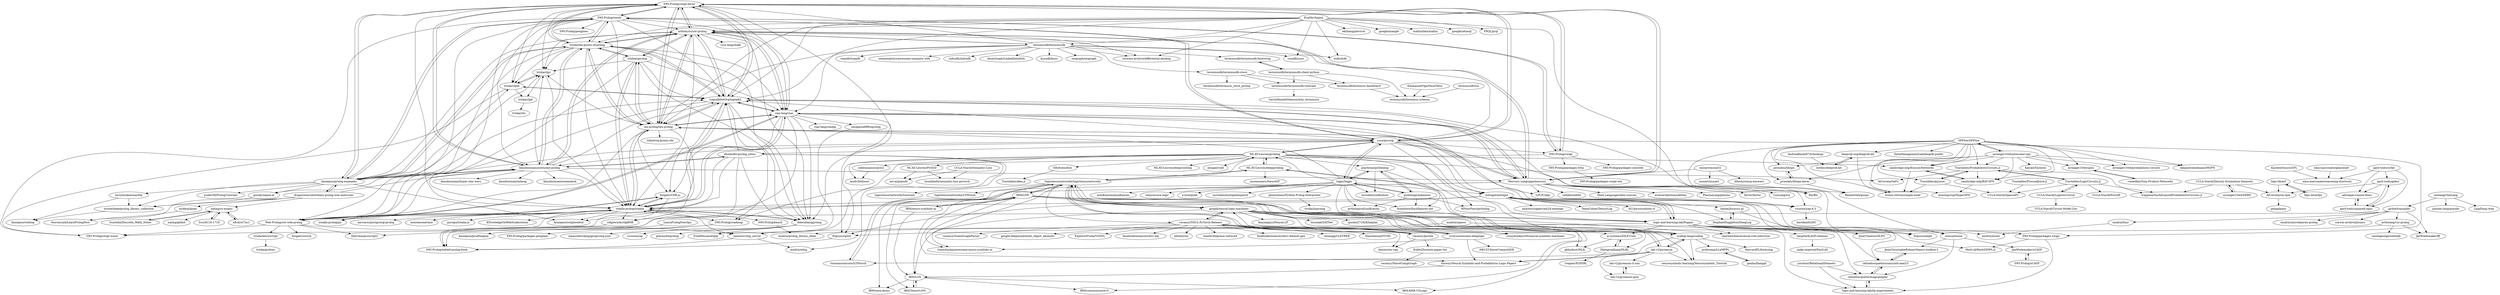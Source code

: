 digraph G {
"SWI-Prolog/swipl-devel" -> "SWI-Prolog/swish"
"SWI-Prolog/swipl-devel" -> "mthom/scryer-prolog"
"SWI-Prolog/swipl-devel" -> "SWI-Prolog/swipl"
"SWI-Prolog/swipl-devel" -> "triska/the-power-of-prolog"
"SWI-Prolog/swipl-devel" -> "LogtalkDotOrg/logtalk3"
"SWI-Prolog/swipl-devel" -> "ciao-lang/ciao"
"SWI-Prolog/swipl-devel" -> "triska/clpfd"
"SWI-Prolog/swipl-devel" -> "klaudiosinani/awesome-prolog"
"SWI-Prolog/swipl-devel" -> "tau-prolog/tau-prolog"
"SWI-Prolog/swipl-devel" -> "yuce/pyswip"
"SWI-Prolog/swipl-devel" -> "trealla-prolog/trealla"
"SWI-Prolog/swipl-devel" -> "Mercury-Language/mercury"
"SWI-Prolog/swipl-devel" -> "didoudiaz/gprolog"
"SWI-Prolog/swipl-devel" -> "triska/clpz"
"SWI-Prolog/swipl-devel" -> "Anniepoo/prolog-examples"
"terminusdb/terminusdb" -> "mthom/scryer-prolog"
"terminusdb/terminusdb" -> "oxigraph/oxigraph" ["e"=1]
"terminusdb/terminusdb" -> "terminusdb/terminusdb-store"
"terminusdb/terminusdb" -> "typedb/typedb" ["e"=1]
"terminusdb/terminusdb" -> "cozodb/cozo" ["e"=1]
"terminusdb/terminusdb" -> "semantalytics/awesome-semantic-web" ["e"=1]
"terminusdb/terminusdb" -> "xtdb/xtdb" ["e"=1]
"terminusdb/terminusdb" -> "SWI-Prolog/swipl-devel"
"terminusdb/terminusdb" -> "indradb/indradb" ["e"=1]
"terminusdb/terminusdb" -> "tau-prolog/tau-prolog"
"terminusdb/terminusdb" -> "vmware-archive/differential-datalog" ["e"=1]
"terminusdb/terminusdb" -> "AtomGraph/LinkedDataHub" ["e"=1]
"terminusdb/terminusdb" -> "terminusdb/terminusdb-bootstrap"
"terminusdb/terminusdb" -> "LogtalkDotOrg/logtalk3"
"terminusdb/terminusdb" -> "kuzudb/kuzu" ["e"=1]
"photonlines/Python-Prolog-Interpreter" -> "triska/lisprolog"
"tau-prolog/tau-prolog" -> "trealla-prolog/trealla"
"tau-prolog/tau-prolog" -> "mthom/scryer-prolog"
"tau-prolog/tau-prolog" -> "LogtalkDotOrg/logtalk3"
"tau-prolog/tau-prolog" -> "triska/the-power-of-prolog"
"tau-prolog/tau-prolog" -> "ciao-lang/ciao"
"tau-prolog/tau-prolog" -> "Web-Prolog/swi-web-prolog"
"tau-prolog/tau-prolog" -> "fnogatz/CHR.js"
"tau-prolog/tau-prolog" -> "ichiban/prolog"
"tau-prolog/tau-prolog" -> "SWI-Prolog/swipl-devel"
"tau-prolog/tau-prolog" -> "Mercury-Language/mercury"
"tau-prolog/tau-prolog" -> "yuce/pyswip"
"tau-prolog/tau-prolog" -> "toblotron/praxis-ide"
"tau-prolog/tau-prolog" -> "triska/clpz"
"tau-prolog/tau-prolog" -> "ridgeworks/clpBNR"
"vscosta/yap-6.3" -> "davidenitti/DC"
"logictensornetworks/logictensornetworks" -> "tommasocarraro/LTNtorch"
"logictensornetworks/logictensornetworks" -> "ML-KULeuven/deepproblog"
"logictensornetworks/logictensornetworks" -> "logictensornetworks/tutorials"
"logictensornetworks/logictensornetworks" -> "ccclyu/awesome-deeplogic"
"logictensornetworks/logictensornetworks" -> "google/neural-logic-machines"
"logictensornetworks/logictensornetworks" -> "lab-v2/pyreason"
"logictensornetworks/logictensornetworks" -> "traincheckai/awesome-neuro-symbolic-ai"
"logictensornetworks/logictensornetworks" -> "vacancy/NSCL-PyTorch-Release"
"logictensornetworks/logictensornetworks" -> "logictensornetworks/LTNtorch"
"logictensornetworks/logictensornetworks" -> "neurosymbolic-learning/Neurosymbolic_Tutorial"
"logictensornetworks/logictensornetworks" -> "IBM/LNN"
"logictensornetworks/logictensornetworks" -> "ML-KULeuven/problog"
"vacancy/NSCL-PyTorch-Release" -> "kexinyi/ns-vqa" ["e"=1]
"vacancy/NSCL-PyTorch-Release" -> "google/neural-logic-machines"
"vacancy/NSCL-PyTorch-Release" -> "vacancy/Jacinle"
"vacancy/NSCL-PyTorch-Release" -> "ccclyu/awesome-deeplogic"
"vacancy/NSCL-PyTorch-Release" -> "stanfordnlp/mac-network" ["e"=1]
"vacancy/NSCL-PyTorch-Release" -> "crazydonkey200/neural-symbolic-machines" ["e"=1]
"vacancy/NSCL-PyTorch-Release" -> "facebookresearch/clevr-dataset-gen" ["e"=1]
"vacancy/NSCL-PyTorch-Release" -> "chuangg/CLEVRER" ["e"=1]
"vacancy/NSCL-PyTorch-Release" -> "Glaciohound/VCML"
"vacancy/NSCL-PyTorch-Release" -> "vacancy/SceneGraphParser" ["e"=1]
"vacancy/NSCL-PyTorch-Release" -> "google-deepmind/multi_object_datasets" ["e"=1]
"vacancy/NSCL-PyTorch-Release" -> "ExplorerFreda/VGNSL"
"vacancy/NSCL-PyTorch-Release" -> "facebookresearch/clevr-iep" ["e"=1]
"vacancy/NSCL-PyTorch-Release" -> "ellisk42/ec" ["e"=1]
"vacancy/NSCL-PyTorch-Release" -> "scallop-lang/scallop"
"yuce/pyswip" -> "logic-and-learning-lab/Popper"
"yuce/pyswip" -> "MNoorFawi/pytholog"
"yuce/pyswip" -> "logpy/logpy"
"yuce/pyswip" -> "SWI-Prolog/swipl-devel"
"yuce/pyswip" -> "metagol/metagol"
"yuce/pyswip" -> "tau-prolog/tau-prolog"
"yuce/pyswip" -> "friguzzi/aleph"
"yuce/pyswip" -> "ML-KULeuven/problog"
"yuce/pyswip" -> "SWI-Prolog/packages-swipy"
"yuce/pyswip" -> "LogtalkDotOrg/logtalk3"
"yuce/pyswip" -> "mthom/scryer-prolog"
"yuce/pyswip" -> "klaudiosinani/awesome-prolog"
"yuce/pyswip" -> "SWI-Prolog/swish"
"yuce/pyswip" -> "SWI-Prolog/swipl"
"yuce/pyswip" -> "dtonhofer/prolog_notes"
"stassa/louise" -> "JanWielemaker/sCASP"
"stassa/louise" -> "JeanChristopheRohner/theory-toolbox-2"
"stassa/louise" -> "celinehocquette/magicpopper"
"SWI-Prolog/swipl" -> "SWI-Prolog/swipl-devel"
"SWI-Prolog/swipl" -> "SWI-Prolog/swish"
"SWI-Prolog/swipl" -> "SWI-Prolog/packages-http"
"SWI-Prolog/swipl" -> "SWI-Prolog/packages-semweb"
"SWI-Prolog/swipl" -> "SWI-Prolog/roadmap"
"pythological/kanren" -> "pythological/unification"
"pythological/kanren" -> "logpy/logpy"
"pythological/kanren" -> "brandonwillard/kanren-old"
"pythological/kanren" -> "pcarbonn/pyDatalog"
"pythological/kanren" -> "MNoorFawi/pytholog"
"gooofy/zamia-ai" -> "wouterbeek/prolog_library_collection"
"klaudiosinani/awesome-prolog" -> "triska/the-power-of-prolog"
"klaudiosinani/awesome-prolog" -> "gooofy/zamia-ai"
"klaudiosinani/awesome-prolog" -> "dtonhofer/prolog_notes"
"klaudiosinani/awesome-prolog" -> "triska/clpz"
"klaudiosinani/awesome-prolog" -> "mthom/scryer-prolog"
"klaudiosinani/awesome-prolog" -> "Anniepoo/prolog-examples"
"klaudiosinani/awesome-prolog" -> "klaudiosinani/hyper-star-wars" ["e"=1]
"klaudiosinani/awesome-prolog" -> "trealla-prolog/trealla"
"klaudiosinani/awesome-prolog" -> "SWI-Prolog/swipl-devel"
"klaudiosinani/awesome-prolog" -> "Web-Prolog/swi-web-prolog"
"klaudiosinani/awesome-prolog" -> "LogtalkDotOrg/logtalk3"
"klaudiosinani/awesome-prolog" -> "klaudiosinani/mheap" ["e"=1]
"klaudiosinani/awesome-prolog" -> "Mercury-Language/mercury"
"klaudiosinani/awesome-prolog" -> "klaudiosinani/oceandock" ["e"=1]
"ML-KULeuven/problog" -> "ML-KULeuven/deepproblog"
"ML-KULeuven/problog" -> "ML-KULeuven/PySDD"
"ML-KULeuven/problog" -> "sebdumancic/pylo2"
"ML-KULeuven/problog" -> "neuppl/rsdd"
"ML-KULeuven/problog" -> "SHoltzen/dice"
"ML-KULeuven/problog" -> "AlCorreia/GeFs"
"ML-KULeuven/problog" -> "logic-and-learning-lab/Popper"
"ML-KULeuven/problog" -> "friguzzi/cplint"
"ML-KULeuven/problog" -> "yuce/pyswip"
"ML-KULeuven/problog" -> "scallop-lang/scallop"
"ML-KULeuven/problog" -> "metagol/metagol"
"ML-KULeuven/problog" -> "laudv/bitboost"
"ML-KULeuven/problog" -> "ML-KULeuven/deepstochlog"
"ML-KULeuven/problog" -> "cambridge-mlg/EinsumNetworks"
"ML-KULeuven/problog" -> "pcarbonn/pyDatalog"
"SPFlow/SPFlow" -> "arranger1044/awesome-spn"
"SPFlow/SPFlow" -> "cambridge-mlg/RAT-SPN"
"SPFlow/SPFlow" -> "cambridge-mlg/EinsumNetworks"
"SPFlow/SPFlow" -> "pronobis/libspn"
"SPFlow/SPFlow" -> "pronobis/libspn-keras"
"SPFlow/SPFlow" -> "braun-steven/simple-einet"
"SPFlow/SPFlow" -> "alejandromolinaml/MSPN"
"SPFlow/SPFlow" -> "deeprob-org/deeprob-kit"
"SPFlow/SPFlow" -> "RenatoGeh/gospn"
"SPFlow/SPFlow" -> "Tractables/ProbabilisticCircuits.jl"
"SPFlow/SPFlow" -> "DataManagementLab/deepdb-public" ["e"=1]
"SPFlow/SPFlow" -> "ermongroup/HyperSPN"
"SPFlow/SPFlow" -> "Tractables/pyjuice"
"SPFlow/SPFlow" -> "arranger1044/spyn"
"SPFlow/SPFlow" -> "arranger1044/probabilistic-circuits"
"arthwang/vsc-prolog" -> "jamesnvc/lsp_server"
"arthwang/vsc-prolog" -> "sandogeorge/webtalk"
"arthwang/vsc-prolog" -> "JanWielemaker/ffi"
"ridgeworks/clpBNR" -> "SWI-Prolog/tabled-prolog-book"
"jamesnvc/lsp_server" -> "mndrix/edcg"
"jamesnvc/lsp_server" -> "SWI-Prolog/tabled-prolog-book"
"google/neural-logic-machines" -> "vacancy/NSCL-PyTorch-Release"
"google/neural-logic-machines" -> "ZhengyaoJiang/NLRL"
"google/neural-logic-machines" -> "ai-systems/DILP-Core"
"google/neural-logic-machines" -> "fanyangxyz/Neural-LP" ["e"=1]
"google/neural-logic-machines" -> "IBM/LOA"
"google/neural-logic-machines" -> "vacancy/Jacinle"
"google/neural-logic-machines" -> "crazydonkey200/neural-symbolic-machines" ["e"=1]
"google/neural-logic-machines" -> "claireaoi/hierarchical-rule-induction"
"google/neural-logic-machines" -> "logic-and-learning-lab/Popper"
"google/neural-logic-machines" -> "gblackout/NLIL"
"google/neural-logic-machines" -> "locuslab/SATNet" ["e"=1]
"google/neural-logic-machines" -> "guicho271828/latplan" ["e"=1]
"google/neural-logic-machines" -> "logictensornetworks/logictensornetworks"
"ai-systems/DILP-Core" -> "ZhengyaoJiang/NLRL"
"ai-systems/DILP-Core" -> "gblackout/NLIL"
"ZhengyaoJiang/NLRL" -> "ai-systems/DILP-Core"
"ZhengyaoJiang/NLRL" -> "ivegner/PyDSRL"
"sasagawa888/nprolog" -> "FredMesnard/lptp"
"vacancy/Jacinle" -> "vacancy/NSCL-PyTorch-Release"
"vacancy/Jacinle" -> "kexinyi/ns-vqa" ["e"=1]
"vacancy/Jacinle" -> "KiddoZhu/auto-paper-list"
"terminusdb/terminusdb-store" -> "terminusdb/terminus_store_prolog"
"terminusdb/terminusdb-store" -> "terminusdb/terminusdb-tutorials"
"terminusdb/terminusdb-store" -> "terminusdb/terminus-dashboard"
"cambridge-mlg/RAT-SPN" -> "cambridge-mlg/EinsumNetworks"
"cambridge-mlg/RAT-SPN" -> "ermongroup/HyperSPN"
"SWI-Prolog/packages-http" -> "SWI-Prolog/packages-swipl-win"
"frcs/4C16-1718" -> "nating/cs-exams"
"Web-Prolog/swi-web-prolog" -> "fnogatz/CHR.js"
"Web-Prolog/swi-web-prolog" -> "thetrime/proscript2"
"Web-Prolog/swi-web-prolog" -> "SWI-Prolog/swipl-wasm"
"Web-Prolog/swi-web-prolog" -> "trealla-prolog/trealla"
"Web-Prolog/swi-web-prolog" -> "jamesnvc/lsp_server"
"Web-Prolog/swi-web-prolog" -> "triska/letswicrypt"
"Web-Prolog/swi-web-prolog" -> "fnogatz/swivm"
"Web-Prolog/swi-web-prolog" -> "ciao-lang/ciao"
"ML-KULeuven/PySDD" -> "lucadiliello/semantic-loss-pytorch"
"ML-KULeuven/PySDD" -> "art-ai/pypsdd"
"UCLA-StarAI/Semantic-Loss" -> "lucadiliello/semantic-loss-pytorch"
"UCLA-StarAI/Semantic-Loss" -> "art-ai/pypsdd"
"UCLA-StarAI/LogisticCircuit" -> "Tractables/LogicCircuits.jl"
"UCLA-StarAI/LogisticCircuit" -> "UCLA-StarAI/Circuit-Model-Zoo"
"SWI-Prolog/bench" -> "mndrix/prolog_library_ideas"
"terminusdb/terminus-dashboard" -> "terminusdb/terminus-schema"
"sftcd/cs7ns1" -> "nating/cs-exams"
"ccclyu/awesome-deeplogic" -> "vacancy/NSCL-PyTorch-Release"
"ccclyu/awesome-deeplogic" -> "logictensornetworks/logictensornetworks"
"ccclyu/awesome-deeplogic" -> "traincheckai/awesome-neuro-symbolic-ai"
"ccclyu/awesome-deeplogic" -> "thuwzy/Neural-Symbolic-and-Probabilistic-Logic-Papers"
"ccclyu/awesome-deeplogic" -> "google/neural-logic-machines"
"ccclyu/awesome-deeplogic" -> "HKUST-KnowComp/ASER" ["e"=1]
"sebdumancic/pylo2" -> "laudv/bitboost"
"dtonhofer/prolog_notes" -> "trealla-prolog/trealla"
"dtonhofer/prolog_notes" -> "ridgeworks/clpBNR"
"dtonhofer/prolog_notes" -> "jamesnvc/lsp_server"
"dtonhofer/prolog_notes" -> "klaudiosinani/awesome-prolog"
"dtonhofer/prolog_notes" -> "didoudiaz/gprolog"
"dtonhofer/prolog_notes" -> "Anniepoo/swiplwebtut"
"dtonhofer/prolog_notes" -> "LogtalkDotOrg/logtalk3"
"dtonhofer/prolog_notes" -> "mndrix/edcg"
"vseledkin/Sum-Product-Networks" -> "arranger1044/spyn"
"joschout/RelationalDatasets" -> "logic-and-learning-lab/ilp-experiments"
"joschout/RelationalDatasets" -> "celinehocquette/magicpopper"
"trealla-prolog/trealla" -> "didoudiaz/gprolog"
"trealla-prolog/trealla" -> "ridgeworks/clpBNR"
"trealla-prolog/trealla" -> "aarroyoc/postgresql-prolog"
"trealla-prolog/trealla" -> "SWI-Prolog/bench"
"trealla-prolog/trealla" -> "fnogatz/CHR.js"
"trealla-prolog/trealla" -> "trealla-prolog/trealla"
"trealla-prolog/trealla" -> "SWI-Prolog/tabled-prolog-book"
"trealla-prolog/trealla" -> "eyereasoner/eye" ["e"=1]
"trealla-prolog/trealla" -> "SWI-Prolog/roadmap"
"friguzzi/cplint" -> "SWI-Prolog/tabled-prolog-book"
"mozart/mozart2" -> "mozart/mozart"
"mozart/mozart2" -> "Mercury-Language/mercury"
"mozart/mozart2" -> "Altech/ctmcp-answers"
"mndrix/spawn" -> "mndrix/miser"
"mndrix/spawn" -> "mndrix/prolog_library_ideas"
"SWI-Prolog/swish" -> "SWI-Prolog/swipl-devel"
"SWI-Prolog/swish" -> "Anniepoo/prolog-examples"
"SWI-Prolog/swish" -> "SWI-Prolog/swipl"
"SWI-Prolog/swish" -> "triska/clpfd"
"SWI-Prolog/swish" -> "ciao-lang/ciao"
"SWI-Prolog/swish" -> "LogtalkDotOrg/logtalk3"
"SWI-Prolog/swish" -> "SWI-Prolog/swipl-wasm"
"SWI-Prolog/swish" -> "triska/the-power-of-prolog"
"SWI-Prolog/swish" -> "SWI-Prolog/pengines"
"SWI-Prolog/swish" -> "mthom/scryer-prolog"
"SWI-Prolog/swish" -> "Web-Prolog/swi-web-prolog"
"SWI-Prolog/swish" -> "yuce/pyswip"
"SWI-Prolog/swish" -> "klaudiosinani/awesome-prolog"
"SWI-Prolog/swish" -> "trealla-prolog/trealla"
"SWI-Prolog/swish" -> "tau-prolog/tau-prolog"
"haldai/Jurassic.pl" -> "StephenMuggleton/DeepLog"
"haldai/Jurassic.pl" -> "Herb-AI/HerbSWIPL.jl"
"SHoltzen/dice" -> "Tractables/Alea.jl"
"pronobis/libspn-keras" -> "pronobis/libspn"
"pronobis/libspn-keras" -> "RenatoGeh/gospn"
"terminusdb/terminusdb-bootstrap" -> "terminusdb/terminusdb-client-python"
"terminusdb/terminusdb-client-python" -> "terminusdb/terminus-schema"
"terminusdb/terminusdb-client-python" -> "terminusdb/terminus-dashboard"
"terminusdb/terminusdb-client-python" -> "terminusdb/terminusdb-tutorials"
"terminusdb/terminusdb-client-python" -> "terminusdb/terminusdb-bootstrap"
"Tractables/LogicCircuits.jl" -> "Tractables/ProbabilisticCircuits.jl"
"Tractables/LogicCircuits.jl" -> "UCLA-StarAI/SparsePC"
"Tractables/LogicCircuits.jl" -> "UCLA-StarAI/LogisticCircuit"
"Tractables/LogicCircuits.jl" -> "trappmartin/AdvancedProbabilisticCircuits.jl"
"Tractables/LogicCircuits.jl" -> "UCLA-StarAI/Forclift"
"terminusdb/terminusdb-tutorials" -> "GavinMendelGleason/why_terminusx"
"triska/clpb" -> "triska/rits"
"cambridge-mlg/EinsumNetworks" -> "braun-steven/simple-einet"
"cambridge-mlg/EinsumNetworks" -> "cambridge-mlg/RAT-SPN"
"LearnPrologNow/lpn" -> "Anniepoo/JavaPengine"
"Tractables/ProbabilisticCircuits.jl" -> "Tractables/LogicCircuits.jl"
"Tractables/ProbabilisticCircuits.jl" -> "Tractables/pyjuice"
"Tractables/ProbabilisticCircuits.jl" -> "cambridge-mlg/RAT-SPN"
"Tractables/ProbabilisticCircuits.jl" -> "trappmartin/AdvancedProbabilisticCircuits.jl"
"Tractables/ProbabilisticCircuits.jl" -> "AlCorreia/GeFs"
"mrkkrp/lpnes" -> "tboronczyk/LearnPrologNow"
"loreloc/deeprob-kit" -> "deeprob-org/deeprob-kit"
"KiddoZhu/auto-paper-list" -> "vacancy/NaiveCompGraph"
"ichiban/prolog" -> "trealla-prolog/trealla"
"ichiban/prolog" -> "tau-prolog/tau-prolog"
"ichiban/prolog" -> "mthom/scryer-prolog"
"ichiban/prolog" -> "triska/the-power-of-prolog"
"ichiban/prolog" -> "trealla-prolog/go"
"ichiban/prolog" -> "LogtalkDotOrg/logtalk3"
"ichiban/prolog" -> "didoudiaz/gprolog"
"ichiban/prolog" -> "triska/clpz"
"ichiban/prolog" -> "ciao-lang/ciao"
"logic-and-learning-lab/Popper" -> "metagol/metagol"
"logic-and-learning-lab/Popper" -> "friguzzi/aleph"
"logic-and-learning-lab/Popper" -> "celinehocquette/magicpopper"
"logic-and-learning-lab/Popper" -> "logic-and-learning-lab/ilp-experiments"
"logic-and-learning-lab/Popper" -> "stassa/louise"
"logic-and-learning-lab/Popper" -> "SWI-Prolog/packages-swipy"
"logic-and-learning-lab/Popper" -> "celinehocquette/numsynth-aaai23"
"logic-and-learning-lab/Popper" -> "JoseCSantos/GILPS"
"logic-and-learning-lab/Popper" -> "ilaspltd/ILASP-releases"
"logic-and-learning-lab/Popper" -> "friguzzi/cplint"
"logic-and-learning-lab/Popper" -> "ai-systems/DILP-Core"
"logic-and-learning-lab/Popper" -> "claireaoi/hierarchical-rule-induction"
"EvgSkv/logica" -> "mthom/scryer-prolog"
"EvgSkv/logica" -> "vmware-archive/differential-datalog" ["e"=1]
"EvgSkv/logica" -> "google/mangle" ["e"=1]
"EvgSkv/logica" -> "malloydata/malloy" ["e"=1]
"EvgSkv/logica" -> "cozodb/cozo" ["e"=1]
"EvgSkv/logica" -> "tau-prolog/tau-prolog"
"EvgSkv/logica" -> "LogtalkDotOrg/logtalk3"
"EvgSkv/logica" -> "google/zetasql" ["e"=1]
"EvgSkv/logica" -> "ciao-lang/ciao"
"EvgSkv/logica" -> "xtdb/xtdb" ["e"=1]
"EvgSkv/logica" -> "terminusdb/terminusdb"
"EvgSkv/logica" -> "PRQL/prql" ["e"=1]
"EvgSkv/logica" -> "flix/flix" ["e"=1]
"EvgSkv/logica" -> "ekzhang/percival" ["e"=1]
"EvgSkv/logica" -> "triska/the-power-of-prolog"
"fnogatz/CHR.js" -> "thetrime/proscript2"
"fnogatz/CHR.js" -> "Web-Prolog/swi-web-prolog"
"fnogatz/CHR.js" -> "trealla-prolog/trealla"
"arranger1044/spyn" -> "vseledkin/Sum-Product-Networks"
"thuwzy/Neural-Symbolic-and-Probabilistic-Logic-Papers" -> "IBM/LOA"
"didoudiaz/gprolog" -> "trealla-prolog/trealla"
"didoudiaz/gprolog" -> "vscosta/yap"
"didoudiaz/gprolog" -> "FredMesnard/lptp"
"didoudiaz/gprolog" -> "ptarau/binprolog"
"didoudiaz/gprolog" -> "emacstheviking/gnuprolog-json"
"JanWielemaker/sCASP" -> "SWI-Prolog/sCASP"
"JeanChristopheRohner/theory-toolbox-2" -> "celinehocquette/numsynth-aaai23"
"ML-KULeuven/deepproblog" -> "ML-KULeuven/problog"
"ML-KULeuven/deepproblog" -> "scallop-lang/scallop"
"ML-KULeuven/deepproblog" -> "logictensornetworks/logictensornetworks"
"ML-KULeuven/deepproblog" -> "azreasoners/NeurASP"
"IBM/LOA" -> "IBM/TensorLNN"
"IBM/LOA" -> "IBM/commonsense-rl" ["e"=1]
"IBM/LOA" -> "IBM/nesa-demo"
"IBM/LOA" -> "IBM/AMR-CSLogic"
"ilaspltd/ILASP-releases" -> "spike-imperial/FastLAS"
"EmmanuelOga/NeonTetra" -> "terminusdb/terminus-schema"
"terminusdb/tus" -> "terminusdb/terminus-schema"
"ciao-lang/ciao" -> "LogtalkDotOrg/logtalk3"
"ciao-lang/ciao" -> "trealla-prolog/trealla"
"ciao-lang/ciao" -> "fnogatz/CHR.js"
"ciao-lang/ciao" -> "didoudiaz/gprolog"
"ciao-lang/ciao" -> "Web-Prolog/swi-web-prolog"
"ciao-lang/ciao" -> "sasagawa888/nprolog"
"ciao-lang/ciao" -> "LPCIC/elpi" ["e"=1]
"ciao-lang/ciao" -> "friguzzi/cplint"
"ciao-lang/ciao" -> "Mercury-Language/mercury"
"ciao-lang/ciao" -> "tau-prolog/tau-prolog"
"ciao-lang/ciao" -> "vscosta/yap-6.3"
"ciao-lang/ciao" -> "ciao-lang/ciaopp"
"ciao-lang/ciao" -> "mthom/scryer-prolog"
"ciao-lang/ciao" -> "SWI-Prolog/tabled-prolog-book"
"triska/clpfd" -> "triska/clpz"
"triska/clpfd" -> "SWI-Prolog/swipl-wasm"
"triska/clpfd" -> "LogtalkDotOrg/logtalk3"
"triska/clpfd" -> "triska/clpb"
"IBM/LNN" -> "IBM/neuro-symbolic-ai"
"IBM/LNN" -> "IBM/LOA"
"IBM/LNN" -> "logic-and-learning-lab/Popper"
"IBM/LNN" -> "traincheckai/awesome-neuro-symbolic-ai"
"IBM/LNN" -> "thuwzy/Neural-Symbolic-and-Probabilistic-Logic-Papers"
"IBM/LNN" -> "google/neural-logic-machines"
"IBM/LNN" -> "IBM/nesa-demo"
"IBM/LNN" -> "IBM/AMR-CSLogic"
"IBM/LNN" -> "IBM/TensorLNN"
"IBM/LNN" -> "IBM/commonsense-rl" ["e"=1]
"IBM/LNN" -> "logictensornetworks/logictensornetworks"
"jarble/transpiler" -> "mndrix/func"
"jarble/transpiler" -> "JanWielemaker/ffi"
"jarble/transpiler" -> "mndrix/microkanren-prolog"
"jarble/transpiler" -> "SWI-Prolog/swipl-wasm"
"jarble/transpiler" -> "arthwang/vsc-prolog"
"jarble/transpiler" -> "soywiz-archive/jtransc" ["e"=1]
"pcarbonn/pyDatalog" -> "pythological/kanren"
"pcarbonn/pyDatalog" -> "brandonwillard/kanren-old"
"pcarbonn/pyDatalog" -> "logpy/logpy"
"pcarbonn/pyDatalog" -> "mrocklin/unification"
"metagol/metagol" -> "logic-and-learning-lab/Popper"
"metagol/metagol" -> "friguzzi/aleph"
"metagol/metagol" -> "haldai/Jurassic.pl"
"metagol/metagol" -> "andrewcropper/mlj18-metaopt"
"metagol/metagol" -> "friguzzi/cplint"
"metagol/metagol" -> "JoseCSantos/GILPS"
"metagol/metagol" -> "trealla-prolog/trealla"
"metagol/metagol" -> "TeamCohen/TensorLog" ["e"=1]
"metagol/metagol" -> "celinehocquette/numsynth-aaai23"
"metagol/metagol" -> "vscosta/yap-6.3"
"metagol/metagol" -> "StephenMuggleton/DeepLog"
"metagol/metagol" -> "921kiyo/symbolic-rl"
"dragonwasrobot/learn-prolog-now-exercises" -> "mrkkrp/lpnes"
"dragonwasrobot/learn-prolog-now-exercises" -> "Anniepoo/prolog-examples"
"dragonwasrobot/learn-prolog-now-exercises" -> "tboronczyk/LearnPrologNow"
"dragonwasrobot/learn-prolog-now-exercises" -> "nating/cs-exams"
"dragonwasrobot/learn-prolog-now-exercises" -> "klaudiosinani/awesome-prolog"
"dragonwasrobot/learn-prolog-now-exercises" -> "wouterbeek/prolog_library_collection"
"tommasocarraro/LTNtorch" -> "logictensornetworks/logictensornetworks"
"deeprob-org/deeprob-kit" -> "loreloc/deeprob-kit"
"deeprob-org/deeprob-kit" -> "braun-steven/simple-einet"
"pronobis/libspn" -> "pronobis/libspn-keras"
"arranger1044/DEBD" -> "UCLA-StarAI/Density-Estimation-Datasets"
"IBM/neuro-symbolic-ai" -> "IBM/LOA"
"IBM/neuro-symbolic-ai" -> "IBM/LNN"
"SWI-Prolog/roadmap" -> "SWI-Prolog/packages-pengines"
"SWI-Prolog/roadmap" -> "Anniepoo/JavaPengine"
"logic-and-learning-lab/ilp-experiments" -> "celinehocquette/magicpopper"
"Scarlehh/Discrete_Math_Notes" -> "nating/cs-exams"
"IBM/TensorLNN" -> "IBM/LOA"
"Tractables/PressedJuice.jl" -> "UCLA-StarAI/SparsePC"
"scallop-lang/scallop" -> "ML-KULeuven/deepproblog"
"scallop-lang/scallop" -> "lab-v2/pyreason"
"scallop-lang/scallop" -> "HarvardPL/formulog" ["e"=1]
"scallop-lang/scallop" -> "probcomp/LLaMPPL"
"scallop-lang/scallop" -> "thuwzy/Neural-Symbolic-and-Probabilistic-Logic-Papers"
"scallop-lang/scallop" -> "neurosymbolic-learning/Neurosymbolic_Tutorial"
"LogtalkDotOrg/logtalk3" -> "ciao-lang/ciao"
"LogtalkDotOrg/logtalk3" -> "trealla-prolog/trealla"
"LogtalkDotOrg/logtalk3" -> "didoudiaz/gprolog"
"LogtalkDotOrg/logtalk3" -> "tau-prolog/tau-prolog"
"LogtalkDotOrg/logtalk3" -> "SWI-Prolog/swipl-devel"
"LogtalkDotOrg/logtalk3" -> "SWI-Prolog/roadmap"
"LogtalkDotOrg/logtalk3" -> "mthom/scryer-prolog"
"LogtalkDotOrg/logtalk3" -> "triska/clpfd"
"LogtalkDotOrg/logtalk3" -> "vscosta/yap-6.3"
"LogtalkDotOrg/logtalk3" -> "Web-Prolog/swi-web-prolog"
"LogtalkDotOrg/logtalk3" -> "Mercury-Language/mercury"
"LogtalkDotOrg/logtalk3" -> "fnogatz/CHR.js"
"LogtalkDotOrg/logtalk3" -> "triska/the-power-of-prolog"
"LogtalkDotOrg/logtalk3" -> "stassa/louise"
"triska/clpz" -> "triska/clpfd"
"triska/clpz" -> "trealla-prolog/trealla"
"triska/clpz" -> "triska/clpb"
"trealla-prolog/trealla" -> "ciao-lang/ciao"
"trealla-prolog/trealla" -> "trealla-prolog/go"
"trealla-prolog/trealla" -> "LogtalkDotOrg/logtalk3"
"trealla-prolog/trealla" -> "guregu/trealla-js"
"trealla-prolog/trealla" -> "jamesnvc/lsp_server"
"trealla-prolog/trealla" -> "KNowledgeOnWebScale/retina"
"trealla-prolog/trealla" -> "Web-Prolog/swi-web-prolog"
"trealla-prolog/trealla" -> "tau-prolog/tau-prolog"
"trealla-prolog/trealla" -> "ichiban/prolog"
"trealla-prolog/trealla" -> "Anniepoo/swiplwebtut"
"lab-v2/pyreason" -> "lab-v2/pyreason-gym"
"lab-v2/pyreason" -> "scallop-lang/scallop"
"lab-v2/pyreason" -> "thuwzy/Neural-Symbolic-and-Probabilistic-Logic-Papers"
"lab-v2/pyreason" -> "lab-v2/pyreason-rl-sim"
"lab-v2/pyreason" -> "tommasocarraro/LTNtorch"
"lab-v2/pyreason" -> "neurosymbolic-learning/Neurosymbolic_Tutorial"
"lab-v2/pyreason" -> "logictensornetworks/logictensornetworks"
"ema-marconato/glancenet" -> "ema-marconato/reasoning-shortcuts"
"StephenMuggleton/DeepLog" -> "haldai/Jurassic.pl"
"celinehocquette/numsynth-aaai23" -> "JeanChristopheRohner/theory-toolbox-2"
"celinehocquette/numsynth-aaai23" -> "celinehocquette/magicpopper"
"triska/letswicrypt" -> "triska/proloxy"
"AlCorreia/cm-tpm" -> "gengala/pic"
"bips-hb/arf" -> "AlCorreia/cm-tpm"
"bips-hb/arf" -> "bips-hb/arfpy"
"SWI-Prolog/sCASP" -> "JanWielemaker/sCASP"
"celinehocquette/magicpopper" -> "celinehocquette/numsynth-aaai23"
"celinehocquette/magicpopper" -> "logic-and-learning-lab/ilp-experiments"
"KareemYousrii/SPL" -> "ema-marconato/reasoning-shortcuts"
"Anniepoo/prolog-examples" -> "SWI-Prolog/swish"
"Anniepoo/prolog-examples" -> "triska/the-power-of-prolog"
"Anniepoo/prolog-examples" -> "dragonwasrobot/learn-prolog-now-exercises"
"Anniepoo/prolog-examples" -> "klaudiosinani/awesome-prolog"
"Anniepoo/prolog-examples" -> "jcoder58/PrologTutorials"
"Anniepoo/prolog-examples" -> "gooofy/zamia-ai"
"Anniepoo/prolog-examples" -> "LogtalkDotOrg/logtalk3"
"Anniepoo/prolog-examples" -> "wouterbeek/prolog_library_collection"
"Anniepoo/prolog-examples" -> "SWI-Prolog/swipl-devel"
"Anniepoo/prolog-examples" -> "mthom/scryer-prolog"
"Anniepoo/prolog-examples" -> "yuce/pyswip"
"Anniepoo/prolog-examples" -> "larsyencken/marelle"
"Anniepoo/prolog-examples" -> "triska/clpfd"
"Anniepoo/prolog-examples" -> "Anniepoo/swiplwebtut"
"Anniepoo/prolog-examples" -> "triska/clpz"
"arranger1044/awesome-spn" -> "SPFlow/SPFlow"
"arranger1044/awesome-spn" -> "arranger1044/spyn"
"arranger1044/awesome-spn" -> "cambridge-mlg/RAT-SPN"
"arranger1044/awesome-spn" -> "pronobis/libspn"
"arranger1044/awesome-spn" -> "arranger1044/probabilistic-circuits"
"arranger1044/awesome-spn" -> "alejandromolinaml/MSPN"
"arranger1044/awesome-spn" -> "pronobis/libspn-keras"
"arranger1044/awesome-spn" -> "cambridge-mlg/EinsumNetworks"
"arranger1044/awesome-spn" -> "Tractables/ProbabilisticCircuits.jl"
"arranger1044/awesome-spn" -> "KalraA/Tachyon"
"probcomp/LLaMPPL" -> "genlm/llamppl"
"genlm/llamppl" -> "probcomp/LLaMPPL"
"april-tools/cirkit" -> "adrianjav/causal-flows"
"april-tools/cirkit" -> "april-tools/gekcs"
"april-tools/cirkit" -> "april-tools/squared-npcs"
"april-tools/cirkit" -> "ema-marconato/reasoning-shortcuts"
"lab-v2/pyreason-gym" -> "lab-v2/pyreason-rl-sim"
"lab-v2/pyreason-rl-sim" -> "lab-v2/pyreason-gym"
"Tractables/pyjuice" -> "Tractables/ProbabilisticCircuits.jl"
"Tractables/pyjuice" -> "braun-steven/simple-einet"
"Tractables/pyjuice" -> "UCLA-StarAI/SparsePC"
"april-tools/gekcs" -> "april-tools/squared-npcs"
"april-tools/gekcs" -> "AlCorreia/cm-tpm"
"april-tools/gekcs" -> "adrianjav/causal-flows"
"april-tools/squared-npcs" -> "april-tools/gekcs"
"april-tools/squared-npcs" -> "adrianjav/causal-flows"
"SWI-Prolog/packages-swipy" -> "logic-and-learning-lab/ilp-experiments"
"SWI-Prolog/packages-swipy" -> "Herb-AI/HerbSWIPL.jl"
"bips-hb/arfpy" -> "bips-hb/arf"
"mthom/scryer-prolog" -> "triska/the-power-of-prolog"
"mthom/scryer-prolog" -> "SWI-Prolog/swipl-devel"
"mthom/scryer-prolog" -> "tau-prolog/tau-prolog"
"mthom/scryer-prolog" -> "LogtalkDotOrg/logtalk3"
"mthom/scryer-prolog" -> "Mercury-Language/mercury"
"mthom/scryer-prolog" -> "trealla-prolog/trealla"
"mthom/scryer-prolog" -> "ciao-lang/ciao"
"mthom/scryer-prolog" -> "klaudiosinani/awesome-prolog"
"mthom/scryer-prolog" -> "vmware-archive/differential-datalog" ["e"=1]
"mthom/scryer-prolog" -> "rust-lang/chalk" ["e"=1]
"mthom/scryer-prolog" -> "ichiban/prolog"
"mthom/scryer-prolog" -> "terminusdb/terminusdb"
"mthom/scryer-prolog" -> "didoudiaz/gprolog"
"mthom/scryer-prolog" -> "triska/clpz"
"AndreaBasile97/Scholarpy" -> "loreloc/deeprob-kit"
"logpy/logpy" -> "pythological/kanren"
"logpy/logpy" -> "mrocklin/unification"
"logpy/logpy" -> "yuce/pyswip"
"logpy/logpy" -> "pcarbonn/pyDatalog"
"logpy/logpy" -> "ML-KULeuven/problog"
"logpy/logpy" -> "photonlines/Python-Prolog-Interpreter"
"logpy/logpy" -> "pythological/unification"
"logpy/logpy" -> "mrocklin/multipledispatch" ["e"=1]
"logpy/logpy" -> "brandonwillard/kanren-old"
"logpy/logpy" -> "tau-prolog/tau-prolog"
"logpy/logpy" -> "miniKanren/miniKanren" ["e"=1]
"logpy/logpy" -> "metagol/metagol"
"logpy/logpy" -> "clojure/core.logic" ["e"=1]
"logpy/logpy" -> "e-loue/pyke" ["e"=1]
"logpy/logpy" -> "scallop-lang/scallop"
"Mercury-Language/mercury" -> "ciao-lang/ciao"
"Mercury-Language/mercury" -> "mthom/scryer-prolog"
"Mercury-Language/mercury" -> "LogtalkDotOrg/logtalk3"
"Mercury-Language/mercury" -> "cedille/cedille" ["e"=1]
"Mercury-Language/mercury" -> "Shen-Language/shen-sources" ["e"=1]
"Mercury-Language/mercury" -> "tau-prolog/tau-prolog"
"Mercury-Language/mercury" -> "evincarofautumn/kitten" ["e"=1]
"Mercury-Language/mercury" -> "PlasmaLang/plasma"
"Mercury-Language/mercury" -> "factor/factor" ["e"=1]
"Mercury-Language/mercury" -> "LPCIC/elpi" ["e"=1]
"Mercury-Language/mercury" -> "LuxLang/lux" ["e"=1]
"Mercury-Language/mercury" -> "flix/flix" ["e"=1]
"Mercury-Language/mercury" -> "SWI-Prolog/swipl-devel"
"Mercury-Language/mercury" -> "Web-Prolog/swi-web-prolog"
"Mercury-Language/mercury" -> "trealla-prolog/trealla"
"UCLA-StarAI/Density-Estimation-Datasets" -> "arranger1044/DEBD"
"UCLA-StarAI/Density-Estimation-Datasets" -> "AlCorreia/cm-tpm"
"UCLA-StarAI/Density-Estimation-Datasets" -> "trappmartin/AdvancedProbabilisticCircuits.jl"
"nating/cs-exams" -> "nating/gitbot"
"nating/cs-exams" -> "sftcd/cs7ns1"
"nating/cs-exams" -> "Scarlehh/Discrete_Math_Notes"
"nating/cs-exams" -> "frcs/4C16-1718"
"mndrix/func" -> "mndrix/miser"
"adrianjav/causal-flows" -> "april-tools/squared-npcs"
"triska/the-power-of-prolog" -> "mthom/scryer-prolog"
"triska/the-power-of-prolog" -> "klaudiosinani/awesome-prolog"
"triska/the-power-of-prolog" -> "SWI-Prolog/swipl-devel"
"triska/the-power-of-prolog" -> "tau-prolog/tau-prolog"
"triska/the-power-of-prolog" -> "Anniepoo/prolog-examples"
"triska/the-power-of-prolog" -> "trealla-prolog/trealla"
"triska/the-power-of-prolog" -> "LogtalkDotOrg/logtalk3"
"triska/the-power-of-prolog" -> "triska/clpz"
"triska/the-power-of-prolog" -> "Web-Prolog/swi-web-prolog"
"triska/the-power-of-prolog" -> "SWI-Prolog/swish"
"triska/the-power-of-prolog" -> "triska/clpfd"
"triska/the-power-of-prolog" -> "ciao-lang/ciao"
"triska/the-power-of-prolog" -> "didoudiaz/gprolog"
"triska/the-power-of-prolog" -> "ichiban/prolog"
"onelang/OneLang" -> "pseudo-lang/pseudo" ["e"=1]
"onelang/OneLang" -> "jarble/transpiler"
"onelang/OneLang" -> "LingDong-/wax" ["e"=1]
"wouterbeek/prolog_library_collection" -> "Anniepoo/weblog"
"larsyencken/marelle" -> "Anniepoo/weblog"
"larsyencken/marelle" -> "wouterbeek/prolog_library_collection"
"SWI-Prolog/swipl-devel" ["l"="-2.012,-41.453"]
"SWI-Prolog/swish" ["l"="-2.012,-41.471"]
"mthom/scryer-prolog" ["l"="-2.018,-41.423"]
"SWI-Prolog/swipl" ["l"="-2.001,-41.497"]
"triska/the-power-of-prolog" ["l"="-2.028,-41.44"]
"LogtalkDotOrg/logtalk3" ["l"="-2.003,-41.44"]
"ciao-lang/ciao" ["l"="-1.969,-41.44"]
"triska/clpfd" ["l"="-2.044,-41.474"]
"klaudiosinani/awesome-prolog" ["l"="-2.038,-41.451"]
"tau-prolog/tau-prolog" ["l"="-1.988,-41.444"]
"yuce/pyswip" ["l"="-1.937,-41.459"]
"trealla-prolog/trealla" ["l"="-1.981,-41.456"]
"Mercury-Language/mercury" ["l"="-1.991,-41.411"]
"didoudiaz/gprolog" ["l"="-1.974,-41.466"]
"triska/clpz" ["l"="-2.032,-41.463"]
"Anniepoo/prolog-examples" ["l"="-2.063,-41.454"]
"terminusdb/terminusdb" ["l"="-2.078,-41.399"]
"oxigraph/oxigraph" ["l"="-1.827,-42.013"]
"terminusdb/terminusdb-store" ["l"="-2.18,-41.391"]
"typedb/typedb" ["l"="-19.535,-24.409"]
"cozodb/cozo" ["l"="-24.01,-20.476"]
"semantalytics/awesome-semantic-web" ["l"="-1.794,-42.028"]
"xtdb/xtdb" ["l"="-23.958,-20.394"]
"indradb/indradb" ["l"="-10.13,-6.219"]
"vmware-archive/differential-datalog" ["l"="-0.624,15.167"]
"AtomGraph/LinkedDataHub" ["l"="-1.777,-42.003"]
"terminusdb/terminusdb-bootstrap" ["l"="-2.149,-41.378"]
"kuzudb/kuzu" ["l"="-0.549,14.879"]
"photonlines/Python-Prolog-Interpreter" ["l"="-1.851,-41.556"]
"triska/lisprolog" ["l"="-1.842,-41.59"]
"Web-Prolog/swi-web-prolog" ["l"="-1.988,-41.47"]
"fnogatz/CHR.js" ["l"="-1.963,-41.457"]
"ichiban/prolog" ["l"="-1.981,-41.426"]
"toblotron/praxis-ide" ["l"="-2.081,-41.479"]
"ridgeworks/clpBNR" ["l"="-1.969,-41.477"]
"vscosta/yap-6.3" ["l"="-1.93,-41.422"]
"davidenitti/DC" ["l"="-1.92,-41.398"]
"logictensornetworks/logictensornetworks" ["l"="-1.729,-41.486"]
"tommasocarraro/LTNtorch" ["l"="-1.703,-41.51"]
"ML-KULeuven/deepproblog" ["l"="-1.776,-41.484"]
"logictensornetworks/tutorials" ["l"="-1.737,-41.507"]
"ccclyu/awesome-deeplogic" ["l"="-1.698,-41.485"]
"google/neural-logic-machines" ["l"="-1.722,-41.452"]
"lab-v2/pyreason" ["l"="-1.723,-41.519"]
"traincheckai/awesome-neuro-symbolic-ai" ["l"="-1.712,-41.473"]
"vacancy/NSCL-PyTorch-Release" ["l"="-1.681,-41.473"]
"logictensornetworks/LTNtorch" ["l"="-1.688,-41.502"]
"neurosymbolic-learning/Neurosymbolic_Tutorial" ["l"="-1.745,-41.52"]
"IBM/LNN" ["l"="-1.75,-41.466"]
"ML-KULeuven/problog" ["l"="-1.811,-41.45"]
"kexinyi/ns-vqa" ["l"="48.795,32.245"]
"vacancy/Jacinle" ["l"="-1.664,-41.452"]
"stanfordnlp/mac-network" ["l"="48.755,32.171"]
"crazydonkey200/neural-symbolic-machines" ["l"="37.594,-1.694"]
"facebookresearch/clevr-dataset-gen" ["l"="48.85,32.3"]
"chuangg/CLEVRER" ["l"="48.829,32.273"]
"Glaciohound/VCML" ["l"="-1.64,-41.473"]
"vacancy/SceneGraphParser" ["l"="47.549,32.07"]
"google-deepmind/multi_object_datasets" ["l"="48.923,32.434"]
"ExplorerFreda/VGNSL" ["l"="-1.637,-41.493"]
"facebookresearch/clevr-iep" ["l"="23.499,14.834"]
"ellisk42/ec" ["l"="53.736,29.653"]
"scallop-lang/scallop" ["l"="-1.762,-41.504"]
"logic-and-learning-lab/Popper" ["l"="-1.834,-41.436"]
"MNoorFawi/pytholog" ["l"="-1.905,-41.502"]
"logpy/logpy" ["l"="-1.868,-41.49"]
"metagol/metagol" ["l"="-1.881,-41.439"]
"friguzzi/aleph" ["l"="-1.875,-41.454"]
"SWI-Prolog/packages-swipy" ["l"="-1.864,-41.434"]
"dtonhofer/prolog_notes" ["l"="-1.993,-41.482"]
"stassa/louise" ["l"="-1.895,-41.407"]
"JanWielemaker/sCASP" ["l"="-1.886,-41.371"]
"JeanChristopheRohner/theory-toolbox-2" ["l"="-1.868,-41.407"]
"celinehocquette/magicpopper" ["l"="-1.852,-41.408"]
"SWI-Prolog/packages-http" ["l"="-1.991,-41.536"]
"SWI-Prolog/packages-semweb" ["l"="-2.011,-41.531"]
"SWI-Prolog/roadmap" ["l"="-2.024,-41.493"]
"pythological/kanren" ["l"="-1.866,-41.511"]
"pythological/unification" ["l"="-1.875,-41.526"]
"brandonwillard/kanren-old" ["l"="-1.848,-41.51"]
"pcarbonn/pyDatalog" ["l"="-1.837,-41.496"]
"gooofy/zamia-ai" ["l"="-2.099,-41.454"]
"wouterbeek/prolog_library_collection" ["l"="-2.124,-41.451"]
"klaudiosinani/hyper-star-wars" ["l"="-14.592,-1.688"]
"klaudiosinani/mheap" ["l"="-14.591,-1.712"]
"klaudiosinani/oceandock" ["l"="-14.595,-1.704"]
"ML-KULeuven/PySDD" ["l"="-1.786,-41.396"]
"sebdumancic/pylo2" ["l"="-1.806,-41.473"]
"neuppl/rsdd" ["l"="-1.79,-41.44"]
"SHoltzen/dice" ["l"="-1.78,-41.418"]
"AlCorreia/GeFs" ["l"="-1.733,-41.388"]
"friguzzi/cplint" ["l"="-1.892,-41.451"]
"laudv/bitboost" ["l"="-1.791,-41.461"]
"ML-KULeuven/deepstochlog" ["l"="-1.803,-41.429"]
"cambridge-mlg/EinsumNetworks" ["l"="-1.679,-41.376"]
"SPFlow/SPFlow" ["l"="-1.628,-41.356"]
"arranger1044/awesome-spn" ["l"="-1.63,-41.34"]
"cambridge-mlg/RAT-SPN" ["l"="-1.659,-41.358"]
"pronobis/libspn" ["l"="-1.608,-41.345"]
"pronobis/libspn-keras" ["l"="-1.594,-41.348"]
"braun-steven/simple-einet" ["l"="-1.641,-41.372"]
"alejandromolinaml/MSPN" ["l"="-1.608,-41.357"]
"deeprob-org/deeprob-kit" ["l"="-1.606,-41.378"]
"RenatoGeh/gospn" ["l"="-1.59,-41.362"]
"Tractables/ProbabilisticCircuits.jl" ["l"="-1.662,-41.333"]
"DataManagementLab/deepdb-public" ["l"="1.89,13.634"]
"ermongroup/HyperSPN" ["l"="-1.647,-41.364"]
"Tractables/pyjuice" ["l"="-1.654,-41.345"]
"arranger1044/spyn" ["l"="-1.618,-41.325"]
"arranger1044/probabilistic-circuits" ["l"="-1.601,-41.334"]
"arthwang/vsc-prolog" ["l"="-2.011,-41.568"]
"jamesnvc/lsp_server" ["l"="-1.977,-41.503"]
"sandogeorge/webtalk" ["l"="-2,-41.586"]
"JanWielemaker/ffi" ["l"="-2.024,-41.588"]
"SWI-Prolog/tabled-prolog-book" ["l"="-1.949,-41.47"]
"mndrix/edcg" ["l"="-1.983,-41.515"]
"ZhengyaoJiang/NLRL" ["l"="-1.725,-41.42"]
"ai-systems/DILP-Core" ["l"="-1.75,-41.429"]
"fanyangxyz/Neural-LP" ["l"="53.768,16.019"]
"IBM/LOA" ["l"="-1.733,-41.469"]
"claireaoi/hierarchical-rule-induction" ["l"="-1.774,-41.442"]
"gblackout/NLIL" ["l"="-1.716,-41.432"]
"locuslab/SATNet" ["l"="23.509,14.89"]
"guicho271828/latplan" ["l"="-24.04,-21.264"]
"ivegner/PyDSRL" ["l"="-1.705,-41.408"]
"sasagawa888/nprolog" ["l"="-1.92,-41.474"]
"FredMesnard/lptp" ["l"="-1.939,-41.48"]
"KiddoZhu/auto-paper-list" ["l"="-1.63,-41.449"]
"terminusdb/terminus_store_prolog" ["l"="-2.21,-41.4"]
"terminusdb/terminusdb-tutorials" ["l"="-2.215,-41.381"]
"terminusdb/terminus-dashboard" ["l"="-2.205,-41.371"]
"SWI-Prolog/packages-swipl-win" ["l"="-1.986,-41.555"]
"frcs/4C16-1718" ["l"="-2.164,-41.341"]
"nating/cs-exams" ["l"="-2.153,-41.359"]
"thetrime/proscript2" ["l"="-1.957,-41.48"]
"SWI-Prolog/swipl-wasm" ["l"="-2.029,-41.517"]
"triska/letswicrypt" ["l"="-1.964,-41.521"]
"fnogatz/swivm" ["l"="-1.998,-41.515"]
"lucadiliello/semantic-loss-pytorch" ["l"="-1.767,-41.374"]
"art-ai/pypsdd" ["l"="-1.78,-41.369"]
"UCLA-StarAI/Semantic-Loss" ["l"="-1.767,-41.353"]
"UCLA-StarAI/LogisticCircuit" ["l"="-1.661,-41.286"]
"Tractables/LogicCircuits.jl" ["l"="-1.655,-41.306"]
"UCLA-StarAI/Circuit-Model-Zoo" ["l"="-1.662,-41.269"]
"SWI-Prolog/bench" ["l"="-2.017,-41.508"]
"mndrix/prolog_library_ideas" ["l"="-2.044,-41.539"]
"terminusdb/terminus-schema" ["l"="-2.219,-41.357"]
"sftcd/cs7ns1" ["l"="-2.143,-41.344"]
"thuwzy/Neural-Symbolic-and-Probabilistic-Logic-Papers" ["l"="-1.725,-41.498"]
"HKUST-KnowComp/ASER" ["l"="55.825,25.856"]
"Anniepoo/swiplwebtut" ["l"="-2.035,-41.486"]
"vseledkin/Sum-Product-Networks" ["l"="-1.608,-41.31"]
"joschout/RelationalDatasets" ["l"="-1.838,-41.39"]
"logic-and-learning-lab/ilp-experiments" ["l"="-1.838,-41.413"]
"aarroyoc/postgresql-prolog" ["l"="-1.95,-41.4"]
"eyereasoner/eye" ["l"="-1.854,-41.955"]
"mozart/mozart2" ["l"="-2.003,-41.327"]
"mozart/mozart" ["l"="-2.018,-41.299"]
"Altech/ctmcp-answers" ["l"="-1.991,-41.301"]
"mndrix/spawn" ["l"="-2.065,-41.562"]
"mndrix/miser" ["l"="-2.079,-41.58"]
"SWI-Prolog/pengines" ["l"="-2.049,-41.503"]
"haldai/Jurassic.pl" ["l"="-1.866,-41.419"]
"StephenMuggleton/DeepLog" ["l"="-1.881,-41.419"]
"Herb-AI/HerbSWIPL.jl" ["l"="-1.847,-41.424"]
"Tractables/Alea.jl" ["l"="-1.762,-41.402"]
"terminusdb/terminusdb-client-python" ["l"="-2.188,-41.368"]
"UCLA-StarAI/SparsePC" ["l"="-1.667,-41.318"]
"trappmartin/AdvancedProbabilisticCircuits.jl" ["l"="-1.63,-41.296"]
"UCLA-StarAI/Forclift" ["l"="-1.644,-41.29"]
"GavinMendelGleason/why_terminusx" ["l"="-2.239,-41.381"]
"triska/clpb" ["l"="-2.068,-41.493"]
"triska/rits" ["l"="-2.093,-41.51"]
"LearnPrologNow/lpn" ["l"="-2.1,-41.546"]
"Anniepoo/JavaPengine" ["l"="-2.068,-41.525"]
"mrkkrp/lpnes" ["l"="-2.163,-41.431"]
"tboronczyk/LearnPrologNow" ["l"="-2.15,-41.42"]
"loreloc/deeprob-kit" ["l"="-1.582,-41.384"]
"vacancy/NaiveCompGraph" ["l"="-1.606,-41.449"]
"trealla-prolog/go" ["l"="-1.953,-41.418"]
"celinehocquette/numsynth-aaai23" ["l"="-1.855,-41.419"]
"JoseCSantos/GILPS" ["l"="-1.852,-41.446"]
"ilaspltd/ILASP-releases" ["l"="-1.815,-41.402"]
"EvgSkv/logica" ["l"="-2.025,-41.389"]
"google/mangle" ["l"="-0.69,15.243"]
"malloydata/malloy" ["l"="-0.539,15.931"]
"google/zetasql" ["l"="1.907,13.449"]
"PRQL/prql" ["l"="-0.677,15.804"]
"flix/flix" ["l"="-22.492,-21.676"]
"ekzhang/percival" ["l"="-0.72,15.191"]
"vscosta/yap" ["l"="-1.946,-41.504"]
"ptarau/binprolog" ["l"="-1.947,-41.491"]
"emacstheviking/gnuprolog-json" ["l"="-1.961,-41.492"]
"SWI-Prolog/sCASP" ["l"="-1.881,-41.353"]
"azreasoners/NeurASP" ["l"="-1.786,-41.514"]
"IBM/TensorLNN" ["l"="-1.737,-41.457"]
"IBM/commonsense-rl" ["l"="57.448,18.629"]
"IBM/nesa-demo" ["l"="-1.75,-41.48"]
"IBM/AMR-CSLogic" ["l"="-1.722,-41.464"]
"spike-imperial/FastLAS" ["l"="-1.81,-41.379"]
"EmmanuelOga/NeonTetra" ["l"="-2.244,-41.351"]
"terminusdb/tus" ["l"="-2.232,-41.341"]
"LPCIC/elpi" ["l"="-22.088,-19.398"]
"ciao-lang/ciaopp" ["l"="-1.943,-41.431"]
"IBM/neuro-symbolic-ai" ["l"="-1.75,-41.449"]
"jarble/transpiler" ["l"="-2.048,-41.596"]
"mndrix/func" ["l"="-2.076,-41.597"]
"mndrix/microkanren-prolog" ["l"="-2.045,-41.62"]
"soywiz-archive/jtransc" ["l"="-11.284,5.073"]
"mrocklin/unification" ["l"="-1.832,-41.517"]
"andrewcropper/mlj18-metaopt" ["l"="-1.893,-41.425"]
"TeamCohen/TensorLog" ["l"="53.792,16.121"]
"921kiyo/symbolic-rl" ["l"="-1.874,-41.396"]
"dragonwasrobot/learn-prolog-now-exercises" ["l"="-2.117,-41.427"]
"arranger1044/DEBD" ["l"="-1.579,-41.249"]
"UCLA-StarAI/Density-Estimation-Datasets" ["l"="-1.589,-41.26"]
"SWI-Prolog/packages-pengines" ["l"="-2.048,-41.517"]
"Scarlehh/Discrete_Math_Notes" ["l"="-2.175,-41.35"]
"Tractables/PressedJuice.jl" ["l"="-1.682,-41.306"]
"HarvardPL/formulog" ["l"="-0.666,15.276"]
"probcomp/LLaMPPL" ["l"="-1.739,-41.557"]
"guregu/trealla-js" ["l"="-1.932,-41.441"]
"KNowledgeOnWebScale/retina" ["l"="-1.95,-41.445"]
"lab-v2/pyreason-gym" ["l"="-1.703,-41.544"]
"lab-v2/pyreason-rl-sim" ["l"="-1.699,-41.533"]
"ema-marconato/glancenet" ["l"="-1.461,-41.156"]
"ema-marconato/reasoning-shortcuts" ["l"="-1.467,-41.173"]
"triska/proloxy" ["l"="-1.954,-41.546"]
"AlCorreia/cm-tpm" ["l"="-1.552,-41.23"]
"gengala/pic" ["l"="-1.533,-41.232"]
"bips-hb/arf" ["l"="-1.556,-41.213"]
"bips-hb/arfpy" ["l"="-1.56,-41.199"]
"KareemYousrii/SPL" ["l"="-1.444,-41.171"]
"jcoder58/PrologTutorials" ["l"="-2.123,-41.488"]
"larsyencken/marelle" ["l"="-2.133,-41.466"]
"KalraA/Tachyon" ["l"="-1.601,-41.322"]
"genlm/llamppl" ["l"="-1.728,-41.579"]
"april-tools/cirkit" ["l"="-1.489,-41.188"]
"adrianjav/causal-flows" ["l"="-1.509,-41.192"]
"april-tools/gekcs" ["l"="-1.516,-41.208"]
"april-tools/squared-npcs" ["l"="-1.499,-41.202"]
"rust-lang/chalk" ["l"="-9.737,-6.348"]
"AndreaBasile97/Scholarpy" ["l"="-1.556,-41.389"]
"mrocklin/multipledispatch" ["l"="21.956,14.102"]
"miniKanren/miniKanren" ["l"="-25.005,-21.827"]
"clojure/core.logic" ["l"="-23.69,-20.375"]
"e-loue/pyke" ["l"="-1.055,-28.076"]
"cedille/cedille" ["l"="-22.011,-20.218"]
"Shen-Language/shen-sources" ["l"="-20.224,-19.738"]
"evincarofautumn/kitten" ["l"="-22.003,-20.329"]
"PlasmaLang/plasma" ["l"="-1.977,-41.362"]
"factor/factor" ["l"="-22.346,-21.63"]
"LuxLang/lux" ["l"="-23.919,-20.461"]
"nating/gitbot" ["l"="-2.153,-41.333"]
"onelang/OneLang" ["l"="-2.079,-41.649"]
"pseudo-lang/pseudo" ["l"="22.975,-26.34"]
"LingDong-/wax" ["l"="-22.656,-21.94"]
"Anniepoo/weblog" ["l"="-2.157,-41.461"]
}